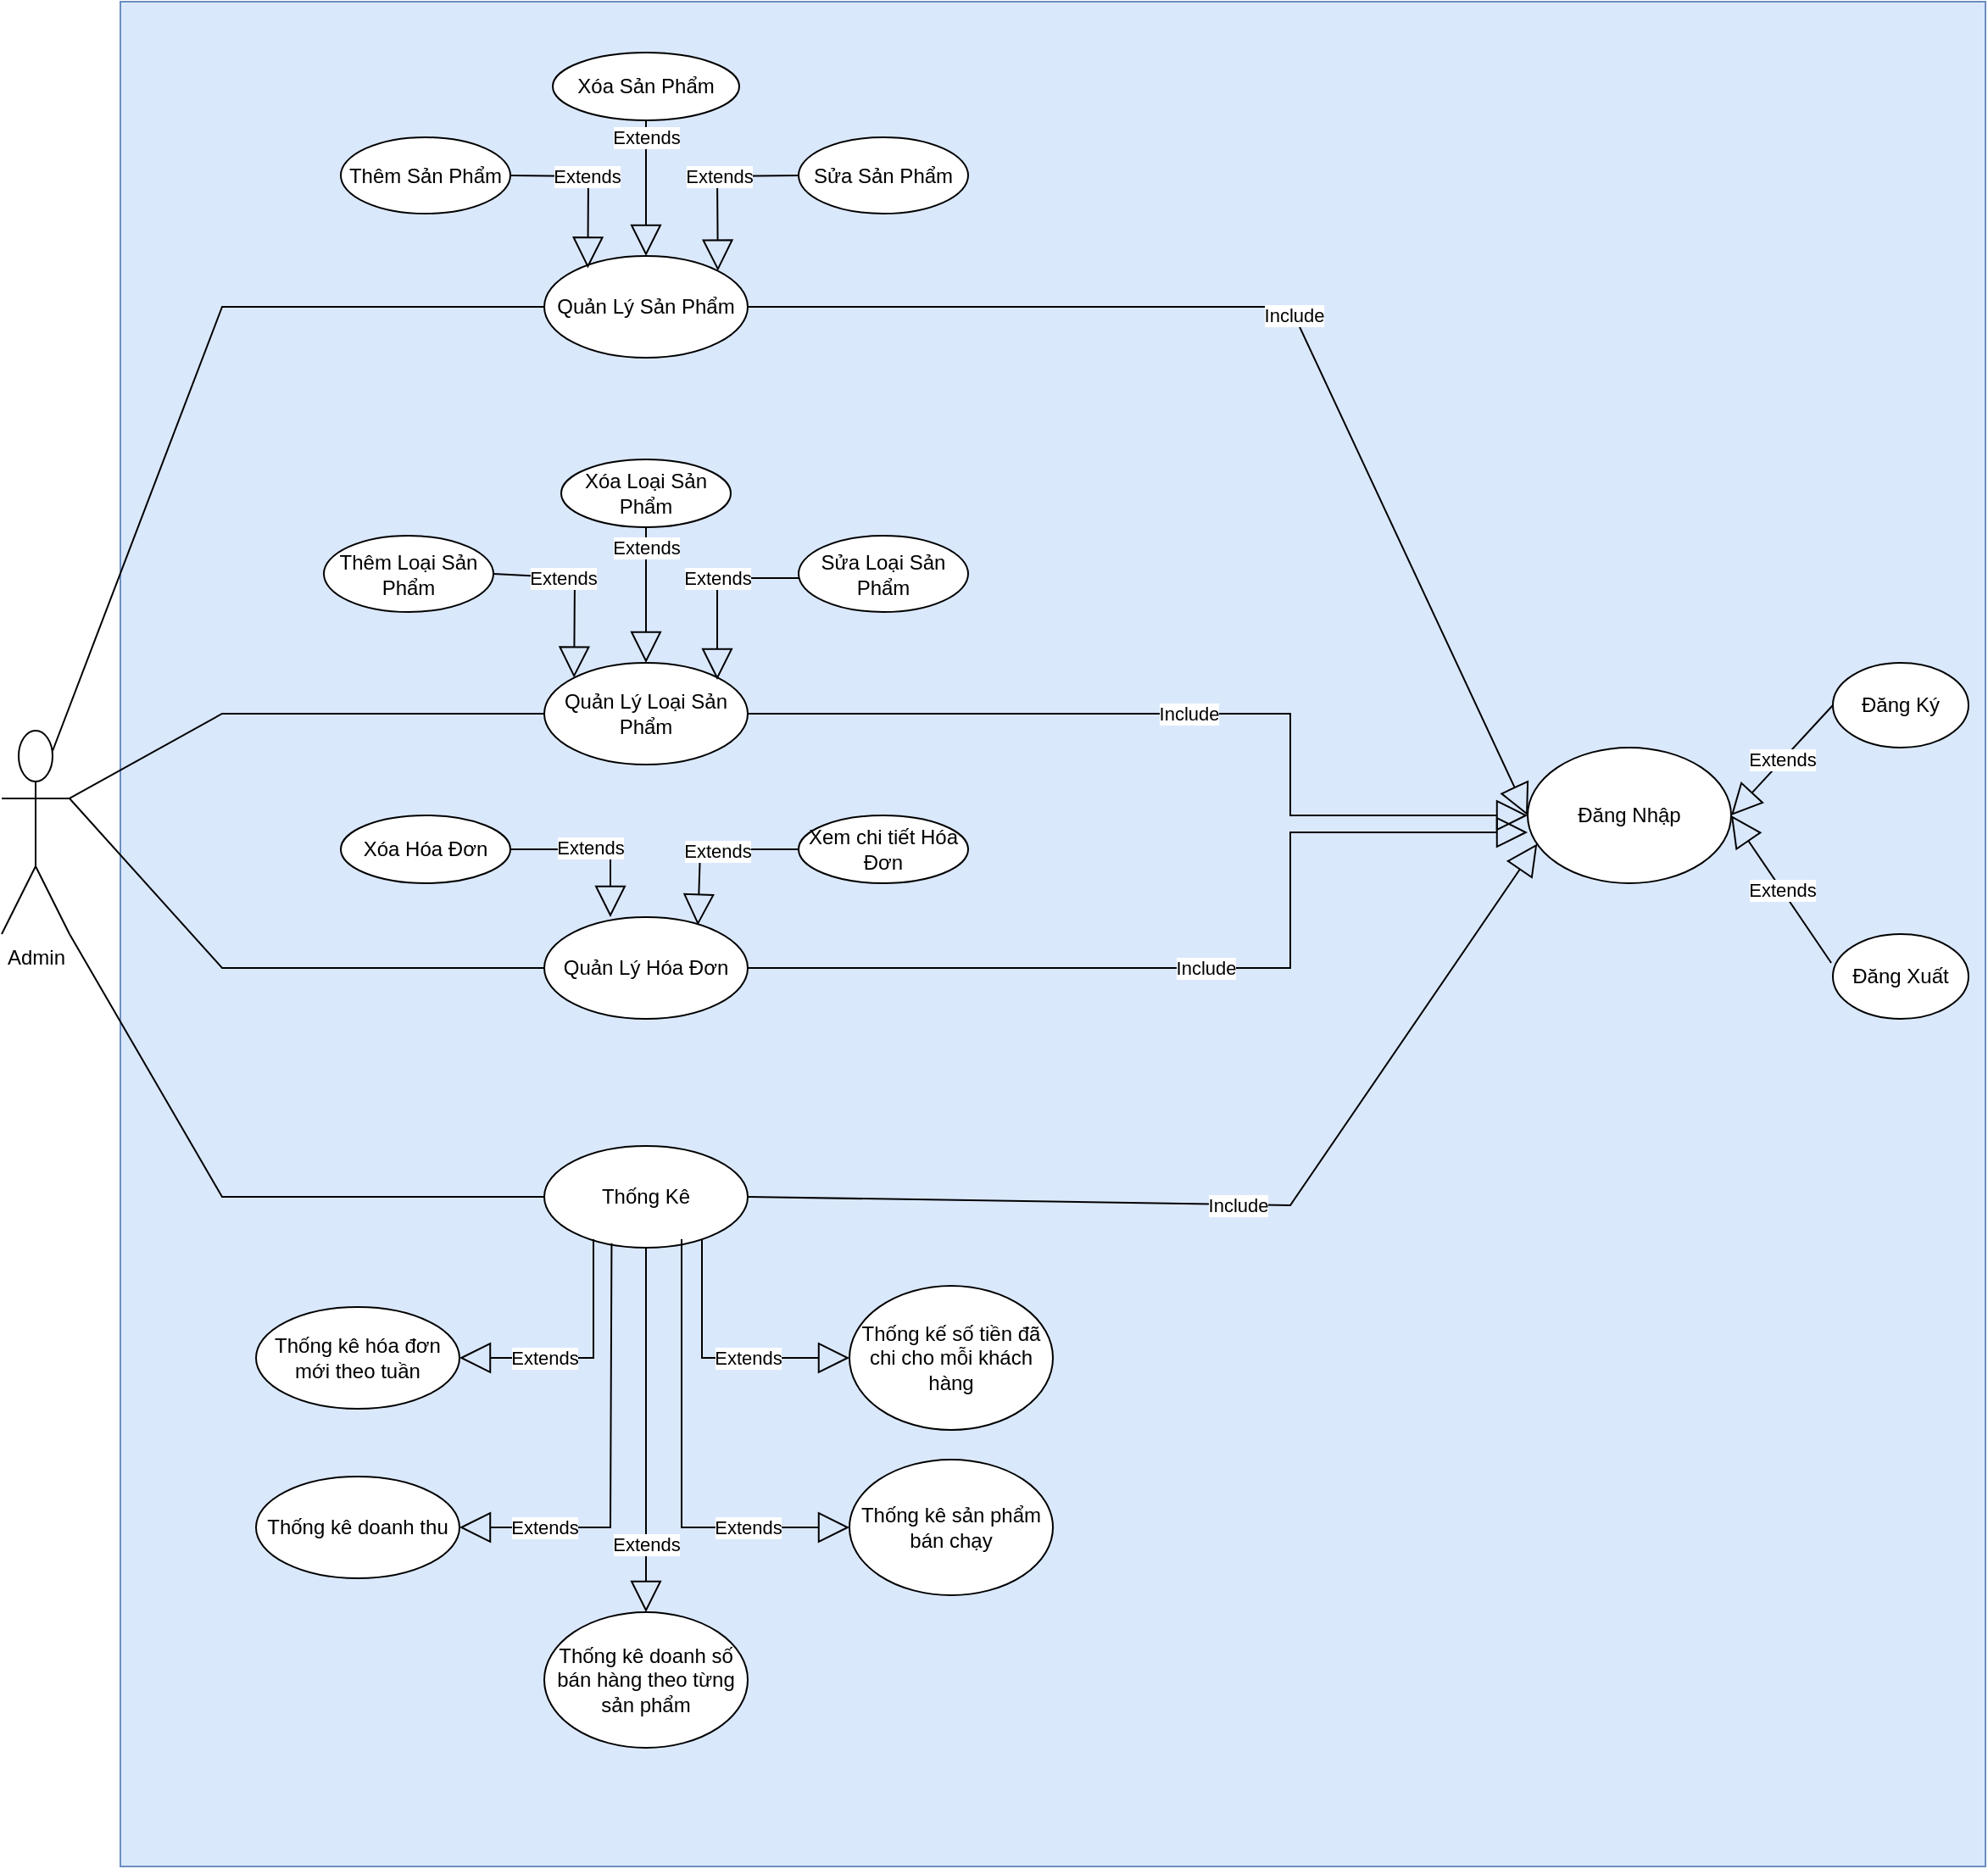 <mxfile version="15.9.4" type="github" pages="2">
  <diagram id="HaQmwH3HXjexHFU-qfym" name="Admin">
    <mxGraphModel grid="1" gridSize="10" guides="1" tooltips="1" connect="1" arrows="1" page="1" fold="1" pageScale="1" pageWidth="827" pageHeight="1169" math="0" shadow="0">
      <root>
        <mxCell id="0" />
        <mxCell id="1" parent="0" />
        <mxCell id="b2a4z9m1obHcHkiUkjJr-1" value="" style="whiteSpace=wrap;html=1;aspect=fixed;fillColor=#dae8fc;strokeColor=#6c8ebf;" vertex="1" parent="1">
          <mxGeometry x="80" y="-140" width="1100" height="1100" as="geometry" />
        </mxCell>
        <mxCell id="2sSeKBzKPZfeEy6mwuEM-1" value="Admin" style="shape=umlActor;verticalLabelPosition=bottom;verticalAlign=top;html=1;outlineConnect=0;" vertex="1" parent="1">
          <mxGeometry x="10" y="290" width="40" height="120" as="geometry" />
        </mxCell>
        <mxCell id="2sSeKBzKPZfeEy6mwuEM-2" value="Quản Lý Sản Phẩm" style="ellipse;whiteSpace=wrap;html=1;" vertex="1" parent="1">
          <mxGeometry x="330" y="10" width="120" height="60" as="geometry" />
        </mxCell>
        <mxCell id="2sSeKBzKPZfeEy6mwuEM-3" value="Xóa Sản Phẩm" style="ellipse;whiteSpace=wrap;html=1;" vertex="1" parent="1">
          <mxGeometry x="335" y="-110" width="110" height="40" as="geometry" />
        </mxCell>
        <mxCell id="2sSeKBzKPZfeEy6mwuEM-4" value="Extends" style="endArrow=block;endSize=16;endFill=0;html=1;rounded=0;exitX=0.5;exitY=1;exitDx=0;exitDy=0;entryX=0.5;entryY=0;entryDx=0;entryDy=0;" edge="1" parent="1" source="2sSeKBzKPZfeEy6mwuEM-3" target="2sSeKBzKPZfeEy6mwuEM-2">
          <mxGeometry x="-0.75" width="160" relative="1" as="geometry">
            <mxPoint x="460" y="110" as="sourcePoint" />
            <mxPoint x="620" y="110" as="targetPoint" />
            <mxPoint as="offset" />
          </mxGeometry>
        </mxCell>
        <mxCell id="2sSeKBzKPZfeEy6mwuEM-5" value="Quản Lý Loại Sản Phẩm" style="ellipse;whiteSpace=wrap;html=1;" vertex="1" parent="1">
          <mxGeometry x="330" y="250" width="120" height="60" as="geometry" />
        </mxCell>
        <mxCell id="2sSeKBzKPZfeEy6mwuEM-6" value="Sửa Loại Sản Phẩm" style="ellipse;whiteSpace=wrap;html=1;" vertex="1" parent="1">
          <mxGeometry x="480" y="175" width="100" height="45" as="geometry" />
        </mxCell>
        <mxCell id="2sSeKBzKPZfeEy6mwuEM-7" value="Extends" style="endArrow=block;endSize=16;endFill=0;html=1;rounded=0;" edge="1" parent="1">
          <mxGeometry x="-0.111" width="160" relative="1" as="geometry">
            <mxPoint x="480" y="200" as="sourcePoint" />
            <mxPoint x="432" y="260" as="targetPoint" />
            <Array as="points">
              <mxPoint x="432" y="200" />
            </Array>
            <mxPoint as="offset" />
          </mxGeometry>
        </mxCell>
        <mxCell id="2sSeKBzKPZfeEy6mwuEM-8" value="Thêm Loại Sản Phẩm" style="ellipse;whiteSpace=wrap;html=1;" vertex="1" parent="1">
          <mxGeometry x="200" y="175" width="100" height="45" as="geometry" />
        </mxCell>
        <mxCell id="2sSeKBzKPZfeEy6mwuEM-9" value="Extends" style="endArrow=block;endSize=16;endFill=0;html=1;rounded=0;exitX=1;exitY=0.5;exitDx=0;exitDy=0;entryX=0;entryY=0;entryDx=0;entryDy=0;" edge="1" parent="1" source="2sSeKBzKPZfeEy6mwuEM-8" target="2sSeKBzKPZfeEy6mwuEM-5">
          <mxGeometry x="-0.223" width="160" relative="1" as="geometry">
            <mxPoint x="460" y="350" as="sourcePoint" />
            <mxPoint x="347.574" y="261.716" as="targetPoint" />
            <Array as="points">
              <mxPoint x="348" y="200" />
            </Array>
            <mxPoint as="offset" />
          </mxGeometry>
        </mxCell>
        <mxCell id="2sSeKBzKPZfeEy6mwuEM-10" value="Xóa Loại Sản Phẩm" style="ellipse;whiteSpace=wrap;html=1;" vertex="1" parent="1">
          <mxGeometry x="340" y="130" width="100" height="40" as="geometry" />
        </mxCell>
        <mxCell id="2sSeKBzKPZfeEy6mwuEM-11" value="Extends" style="endArrow=block;endSize=16;endFill=0;html=1;rounded=0;exitX=0.5;exitY=1;exitDx=0;exitDy=0;" edge="1" parent="1" source="2sSeKBzKPZfeEy6mwuEM-10">
          <mxGeometry x="-0.714" width="160" relative="1" as="geometry">
            <mxPoint x="460" y="400" as="sourcePoint" />
            <mxPoint x="390" y="250" as="targetPoint" />
            <mxPoint as="offset" />
          </mxGeometry>
        </mxCell>
        <mxCell id="2sSeKBzKPZfeEy6mwuEM-12" value="Extends" style="endArrow=block;endSize=16;endFill=0;html=1;rounded=0;exitX=1;exitY=0.5;exitDx=0;exitDy=0;entryX=0.214;entryY=0.12;entryDx=0;entryDy=0;entryPerimeter=0;" edge="1" parent="1" source="2sSeKBzKPZfeEy6mwuEM-13" target="2sSeKBzKPZfeEy6mwuEM-2">
          <mxGeometry x="-0.088" width="160" relative="1" as="geometry">
            <mxPoint x="460" y="105" as="sourcePoint" />
            <mxPoint x="347.574" y="13.787" as="targetPoint" />
            <Array as="points">
              <mxPoint x="356" y="-37" />
            </Array>
            <mxPoint as="offset" />
          </mxGeometry>
        </mxCell>
        <mxCell id="2sSeKBzKPZfeEy6mwuEM-13" value="Thêm Sản Phẩm" style="ellipse;whiteSpace=wrap;html=1;" vertex="1" parent="1">
          <mxGeometry x="210" y="-60" width="100" height="45" as="geometry" />
        </mxCell>
        <mxCell id="2sSeKBzKPZfeEy6mwuEM-14" value="Extends" style="endArrow=block;endSize=16;endFill=0;html=1;rounded=0;entryX=1;entryY=0;entryDx=0;entryDy=0;exitX=0;exitY=0.5;exitDx=0;exitDy=0;" edge="1" parent="1" source="2sSeKBzKPZfeEy6mwuEM-15" target="2sSeKBzKPZfeEy6mwuEM-2">
          <mxGeometry x="-0.083" width="160" relative="1" as="geometry">
            <mxPoint x="508" y="-25" as="sourcePoint" />
            <mxPoint x="440" y="35" as="targetPoint" />
            <Array as="points">
              <mxPoint x="432" y="-37" />
            </Array>
            <mxPoint as="offset" />
          </mxGeometry>
        </mxCell>
        <mxCell id="2sSeKBzKPZfeEy6mwuEM-15" value="Sửa Sản Phẩm" style="ellipse;whiteSpace=wrap;html=1;" vertex="1" parent="1">
          <mxGeometry x="480" y="-60" width="100" height="45" as="geometry" />
        </mxCell>
        <mxCell id="2sSeKBzKPZfeEy6mwuEM-16" value="Quản Lý Hóa Đơn" style="ellipse;whiteSpace=wrap;html=1;" vertex="1" parent="1">
          <mxGeometry x="330" y="400" width="120" height="60" as="geometry" />
        </mxCell>
        <mxCell id="2sSeKBzKPZfeEy6mwuEM-17" value="Xóa Hóa Đơn" style="ellipse;whiteSpace=wrap;html=1;" vertex="1" parent="1">
          <mxGeometry x="210" y="340" width="100" height="40" as="geometry" />
        </mxCell>
        <mxCell id="2sSeKBzKPZfeEy6mwuEM-18" value="Extends" style="endArrow=block;endSize=16;endFill=0;html=1;rounded=0;exitX=1;exitY=0.5;exitDx=0;exitDy=0;" edge="1" parent="1" source="2sSeKBzKPZfeEy6mwuEM-17">
          <mxGeometry x="-0.064" y="1" width="160" relative="1" as="geometry">
            <mxPoint x="320" y="350" as="sourcePoint" />
            <mxPoint x="369" y="400" as="targetPoint" />
            <Array as="points">
              <mxPoint x="369" y="360" />
            </Array>
            <mxPoint as="offset" />
          </mxGeometry>
        </mxCell>
        <mxCell id="2sSeKBzKPZfeEy6mwuEM-19" value="Xem chi tiết Hóa Đơn" style="ellipse;whiteSpace=wrap;html=1;" vertex="1" parent="1">
          <mxGeometry x="480" y="340" width="100" height="40" as="geometry" />
        </mxCell>
        <mxCell id="2sSeKBzKPZfeEy6mwuEM-20" value="Extends" style="endArrow=block;endSize=16;endFill=0;html=1;rounded=0;entryX=0.755;entryY=0.08;entryDx=0;entryDy=0;entryPerimeter=0;exitX=0;exitY=0.5;exitDx=0;exitDy=0;" edge="1" parent="1" source="2sSeKBzKPZfeEy6mwuEM-19" target="2sSeKBzKPZfeEy6mwuEM-16">
          <mxGeometry x="-0.064" y="1" width="160" relative="1" as="geometry">
            <mxPoint x="345" y="370" as="sourcePoint" />
            <mxPoint x="379" y="413.9" as="targetPoint" />
            <Array as="points">
              <mxPoint x="422" y="360" />
            </Array>
            <mxPoint as="offset" />
          </mxGeometry>
        </mxCell>
        <mxCell id="2sSeKBzKPZfeEy6mwuEM-21" value="Thống Kê" style="ellipse;whiteSpace=wrap;html=1;" vertex="1" parent="1">
          <mxGeometry x="330" y="535" width="120" height="60" as="geometry" />
        </mxCell>
        <mxCell id="2sSeKBzKPZfeEy6mwuEM-22" value="Thống kê hóa đơn mới theo tuần" style="ellipse;whiteSpace=wrap;html=1;" vertex="1" parent="1">
          <mxGeometry x="160" y="630" width="120" height="60" as="geometry" />
        </mxCell>
        <mxCell id="2sSeKBzKPZfeEy6mwuEM-23" value="Thống kê doanh thu" style="ellipse;whiteSpace=wrap;html=1;" vertex="1" parent="1">
          <mxGeometry x="160" y="730" width="120" height="60" as="geometry" />
        </mxCell>
        <mxCell id="2sSeKBzKPZfeEy6mwuEM-24" value="Thống kê doanh số bán hàng theo từng sản phẩm" style="ellipse;whiteSpace=wrap;html=1;" vertex="1" parent="1">
          <mxGeometry x="330" y="810" width="120" height="80" as="geometry" />
        </mxCell>
        <mxCell id="2sSeKBzKPZfeEy6mwuEM-25" value="Thống kế số tiền đã chi cho mỗi khách hàng" style="ellipse;whiteSpace=wrap;html=1;" vertex="1" parent="1">
          <mxGeometry x="510" y="617.5" width="120" height="85" as="geometry" />
        </mxCell>
        <mxCell id="2sSeKBzKPZfeEy6mwuEM-26" value="Thống kê sản phẩm bán chạy" style="ellipse;whiteSpace=wrap;html=1;" vertex="1" parent="1">
          <mxGeometry x="510" y="720" width="120" height="80" as="geometry" />
        </mxCell>
        <mxCell id="2sSeKBzKPZfeEy6mwuEM-27" value="Extends" style="endArrow=block;endSize=16;endFill=0;html=1;rounded=0;entryX=1;entryY=0.5;entryDx=0;entryDy=0;" edge="1" parent="1" target="2sSeKBzKPZfeEy6mwuEM-22">
          <mxGeometry x="0.329" width="160" relative="1" as="geometry">
            <mxPoint x="359" y="590" as="sourcePoint" />
            <mxPoint x="359" y="657.5" as="targetPoint" />
            <Array as="points">
              <mxPoint x="359" y="660" />
            </Array>
            <mxPoint as="offset" />
          </mxGeometry>
        </mxCell>
        <mxCell id="2sSeKBzKPZfeEy6mwuEM-28" value="Extends" style="endArrow=block;endSize=16;endFill=0;html=1;rounded=0;entryX=1;entryY=0.5;entryDx=0;entryDy=0;exitX=0.331;exitY=0.956;exitDx=0;exitDy=0;exitPerimeter=0;" edge="1" parent="1" source="2sSeKBzKPZfeEy6mwuEM-21" target="2sSeKBzKPZfeEy6mwuEM-23">
          <mxGeometry x="0.61" width="160" relative="1" as="geometry">
            <mxPoint x="370" y="600" as="sourcePoint" />
            <mxPoint x="290" y="670" as="targetPoint" />
            <Array as="points">
              <mxPoint x="369" y="760" />
            </Array>
            <mxPoint as="offset" />
          </mxGeometry>
        </mxCell>
        <mxCell id="2sSeKBzKPZfeEy6mwuEM-29" value="Extends" style="endArrow=block;endSize=16;endFill=0;html=1;rounded=0;entryX=0;entryY=0.5;entryDx=0;entryDy=0;" edge="1" parent="1" target="2sSeKBzKPZfeEy6mwuEM-25">
          <mxGeometry x="0.236" width="160" relative="1" as="geometry">
            <mxPoint x="423" y="590" as="sourcePoint" />
            <mxPoint x="290" y="670" as="targetPoint" />
            <Array as="points">
              <mxPoint x="423" y="660" />
            </Array>
            <mxPoint as="offset" />
          </mxGeometry>
        </mxCell>
        <mxCell id="2sSeKBzKPZfeEy6mwuEM-30" value="Extends" style="endArrow=block;endSize=16;endFill=0;html=1;rounded=0;entryX=0;entryY=0.5;entryDx=0;entryDy=0;" edge="1" parent="1" target="2sSeKBzKPZfeEy6mwuEM-26">
          <mxGeometry x="0.554" width="160" relative="1" as="geometry">
            <mxPoint x="411" y="590" as="sourcePoint" />
            <mxPoint x="520" y="670" as="targetPoint" />
            <Array as="points">
              <mxPoint x="411" y="760" />
            </Array>
            <mxPoint as="offset" />
          </mxGeometry>
        </mxCell>
        <mxCell id="2sSeKBzKPZfeEy6mwuEM-31" value="Extends" style="endArrow=block;endSize=16;endFill=0;html=1;rounded=0;exitX=0.5;exitY=1;exitDx=0;exitDy=0;entryX=0.5;entryY=0;entryDx=0;entryDy=0;" edge="1" parent="1" source="2sSeKBzKPZfeEy6mwuEM-21" target="2sSeKBzKPZfeEy6mwuEM-24">
          <mxGeometry x="0.628" width="160" relative="1" as="geometry">
            <mxPoint x="450" y="760" as="sourcePoint" />
            <mxPoint x="391.84" y="805.68" as="targetPoint" />
            <mxPoint as="offset" />
          </mxGeometry>
        </mxCell>
        <mxCell id="2sSeKBzKPZfeEy6mwuEM-32" value="Đăng Nhập" style="ellipse;whiteSpace=wrap;html=1;" vertex="1" parent="1">
          <mxGeometry x="910" y="300" width="120" height="80" as="geometry" />
        </mxCell>
        <mxCell id="2sSeKBzKPZfeEy6mwuEM-33" value="Đăng Ký" style="ellipse;whiteSpace=wrap;html=1;" vertex="1" parent="1">
          <mxGeometry x="1090" y="250" width="80" height="50" as="geometry" />
        </mxCell>
        <mxCell id="2sSeKBzKPZfeEy6mwuEM-34" value="Đăng Xuất" style="ellipse;whiteSpace=wrap;html=1;" vertex="1" parent="1">
          <mxGeometry x="1090" y="410" width="80" height="50" as="geometry" />
        </mxCell>
        <mxCell id="2sSeKBzKPZfeEy6mwuEM-35" value="Include" style="endArrow=block;endSize=16;endFill=0;html=1;rounded=0;exitX=1;exitY=0.5;exitDx=0;exitDy=0;entryX=0;entryY=0.5;entryDx=0;entryDy=0;" edge="1" parent="1" source="2sSeKBzKPZfeEy6mwuEM-5" target="2sSeKBzKPZfeEy6mwuEM-32">
          <mxGeometry width="160" relative="1" as="geometry">
            <mxPoint x="460" y="330" as="sourcePoint" />
            <mxPoint x="890" y="280" as="targetPoint" />
            <Array as="points">
              <mxPoint x="770" y="280" />
              <mxPoint x="770" y="340" />
            </Array>
          </mxGeometry>
        </mxCell>
        <mxCell id="2sSeKBzKPZfeEy6mwuEM-36" value="Include" style="endArrow=block;endSize=16;endFill=0;html=1;rounded=0;exitX=1;exitY=0.5;exitDx=0;exitDy=0;" edge="1" parent="1">
          <mxGeometry width="160" relative="1" as="geometry">
            <mxPoint x="450" y="40" as="sourcePoint" />
            <mxPoint x="910" y="340" as="targetPoint" />
            <Array as="points">
              <mxPoint x="770" y="40" />
            </Array>
          </mxGeometry>
        </mxCell>
        <mxCell id="2sSeKBzKPZfeEy6mwuEM-37" value="Include" style="endArrow=block;endSize=16;endFill=0;html=1;rounded=0;exitX=1;exitY=0.5;exitDx=0;exitDy=0;" edge="1" parent="1" source="2sSeKBzKPZfeEy6mwuEM-16">
          <mxGeometry width="160" relative="1" as="geometry">
            <mxPoint x="460" y="290" as="sourcePoint" />
            <mxPoint x="910" y="350" as="targetPoint" />
            <Array as="points">
              <mxPoint x="770" y="430" />
              <mxPoint x="770" y="350" />
            </Array>
          </mxGeometry>
        </mxCell>
        <mxCell id="2sSeKBzKPZfeEy6mwuEM-38" value="Include" style="endArrow=block;endSize=16;endFill=0;html=1;rounded=0;exitX=1;exitY=0.5;exitDx=0;exitDy=0;entryX=0.047;entryY=0.71;entryDx=0;entryDy=0;entryPerimeter=0;" edge="1" parent="1" source="2sSeKBzKPZfeEy6mwuEM-21" target="2sSeKBzKPZfeEy6mwuEM-32">
          <mxGeometry width="160" relative="1" as="geometry">
            <mxPoint x="460" y="50" as="sourcePoint" />
            <mxPoint x="920" y="350" as="targetPoint" />
            <Array as="points">
              <mxPoint x="770" y="570" />
            </Array>
          </mxGeometry>
        </mxCell>
        <mxCell id="2sSeKBzKPZfeEy6mwuEM-39" value="Extends" style="endArrow=block;endSize=16;endFill=0;html=1;rounded=0;exitX=0;exitY=0.5;exitDx=0;exitDy=0;entryX=1;entryY=0.5;entryDx=0;entryDy=0;entryPerimeter=0;" edge="1" parent="1" source="2sSeKBzKPZfeEy6mwuEM-33" target="2sSeKBzKPZfeEy6mwuEM-32">
          <mxGeometry width="160" relative="1" as="geometry">
            <mxPoint x="460" y="740" as="sourcePoint" />
            <mxPoint x="620" y="740" as="targetPoint" />
          </mxGeometry>
        </mxCell>
        <mxCell id="2sSeKBzKPZfeEy6mwuEM-40" value="Extends" style="endArrow=block;endSize=16;endFill=0;html=1;rounded=0;exitX=-0.012;exitY=0.34;exitDx=0;exitDy=0;entryX=1;entryY=0.5;entryDx=0;entryDy=0;exitPerimeter=0;" edge="1" parent="1" source="2sSeKBzKPZfeEy6mwuEM-34" target="2sSeKBzKPZfeEy6mwuEM-32">
          <mxGeometry width="160" relative="1" as="geometry">
            <mxPoint x="1100" y="285" as="sourcePoint" />
            <mxPoint x="1040" y="350" as="targetPoint" />
          </mxGeometry>
        </mxCell>
        <mxCell id="FUVvX2TOFJs-rZoYn1ly-3" value="" style="endArrow=none;html=1;rounded=0;strokeColor=default;exitX=0.75;exitY=0.1;exitDx=0;exitDy=0;exitPerimeter=0;entryX=0;entryY=0.5;entryDx=0;entryDy=0;" edge="1" parent="1" source="2sSeKBzKPZfeEy6mwuEM-1" target="2sSeKBzKPZfeEy6mwuEM-2">
          <mxGeometry width="50" height="50" relative="1" as="geometry">
            <mxPoint x="580" y="500" as="sourcePoint" />
            <mxPoint x="630" y="450" as="targetPoint" />
            <Array as="points">
              <mxPoint x="140" y="40" />
            </Array>
          </mxGeometry>
        </mxCell>
        <mxCell id="FUVvX2TOFJs-rZoYn1ly-5" value="" style="endArrow=none;html=1;rounded=0;strokeColor=default;entryX=0;entryY=0.5;entryDx=0;entryDy=0;exitX=1;exitY=0.333;exitDx=0;exitDy=0;exitPerimeter=0;" edge="1" parent="1" source="2sSeKBzKPZfeEy6mwuEM-1" target="2sSeKBzKPZfeEy6mwuEM-5">
          <mxGeometry width="50" height="50" relative="1" as="geometry">
            <mxPoint x="100" y="320" as="sourcePoint" />
            <mxPoint x="630" y="450" as="targetPoint" />
            <Array as="points">
              <mxPoint x="140" y="280" />
            </Array>
          </mxGeometry>
        </mxCell>
        <mxCell id="FUVvX2TOFJs-rZoYn1ly-6" value="" style="endArrow=none;html=1;rounded=0;strokeColor=default;entryX=0;entryY=0.5;entryDx=0;entryDy=0;" edge="1" parent="1" target="2sSeKBzKPZfeEy6mwuEM-16">
          <mxGeometry width="50" height="50" relative="1" as="geometry">
            <mxPoint x="50" y="330" as="sourcePoint" />
            <mxPoint x="630" y="450" as="targetPoint" />
            <Array as="points">
              <mxPoint x="140" y="430" />
            </Array>
          </mxGeometry>
        </mxCell>
        <mxCell id="FUVvX2TOFJs-rZoYn1ly-7" value="" style="endArrow=none;html=1;rounded=0;strokeColor=default;exitX=1;exitY=1;exitDx=0;exitDy=0;exitPerimeter=0;entryX=0;entryY=0.5;entryDx=0;entryDy=0;" edge="1" parent="1" source="2sSeKBzKPZfeEy6mwuEM-1" target="2sSeKBzKPZfeEy6mwuEM-21">
          <mxGeometry width="50" height="50" relative="1" as="geometry">
            <mxPoint x="580" y="500" as="sourcePoint" />
            <mxPoint x="630" y="450" as="targetPoint" />
            <Array as="points">
              <mxPoint x="140" y="565" />
            </Array>
          </mxGeometry>
        </mxCell>
      </root>
    </mxGraphModel>
  </diagram>
  <diagram id="tFsubV8nG7XR1WXdBprO" name="User">
    <mxGraphModel dx="1105" dy="705" grid="1" gridSize="10" guides="1" tooltips="1" connect="1" arrows="1" fold="1" page="1" pageScale="1" pageWidth="827" pageHeight="1169" math="0" shadow="0">
      <root>
        <mxCell id="M_7yzRCeP24yzsqzJ35s-0" />
        <mxCell id="M_7yzRCeP24yzsqzJ35s-1" parent="M_7yzRCeP24yzsqzJ35s-0" />
        <mxCell id="M_7yzRCeP24yzsqzJ35s-2" value="User" style="shape=umlActor;verticalLabelPosition=bottom;verticalAlign=top;html=1;outlineConnect=0;" parent="M_7yzRCeP24yzsqzJ35s-1" vertex="1">
          <mxGeometry x="20" y="210" width="50" height="160" as="geometry" />
        </mxCell>
        <mxCell id="M_7yzRCeP24yzsqzJ35s-3" value="Đăng nhập" style="ellipse;whiteSpace=wrap;html=1;" parent="M_7yzRCeP24yzsqzJ35s-1" vertex="1">
          <mxGeometry x="810" y="290" width="130" height="50" as="geometry" />
        </mxCell>
        <mxCell id="M_7yzRCeP24yzsqzJ35s-4" value="Đăng ký" style="ellipse;whiteSpace=wrap;html=1;" parent="M_7yzRCeP24yzsqzJ35s-1" vertex="1">
          <mxGeometry x="1000" y="240" width="80" height="40" as="geometry" />
        </mxCell>
        <mxCell id="M_7yzRCeP24yzsqzJ35s-7" value="Tìm kiếm sản phẩm" style="ellipse;whiteSpace=wrap;html=1;" parent="M_7yzRCeP24yzsqzJ35s-1" vertex="1">
          <mxGeometry x="360" y="80" width="120" height="50" as="geometry" />
        </mxCell>
        <mxCell id="M_7yzRCeP24yzsqzJ35s-8" value="Đăng xuất" style="ellipse;whiteSpace=wrap;html=1;" parent="M_7yzRCeP24yzsqzJ35s-1" vertex="1">
          <mxGeometry x="1000" y="360" width="80" height="50" as="geometry" />
        </mxCell>
        <mxCell id="M_7yzRCeP24yzsqzJ35s-11" value="Tìm kiếm cơ bản" style="ellipse;whiteSpace=wrap;html=1;" parent="M_7yzRCeP24yzsqzJ35s-1" vertex="1">
          <mxGeometry x="240" width="90" height="50" as="geometry" />
        </mxCell>
        <mxCell id="M_7yzRCeP24yzsqzJ35s-12" value="Tìm kiếm nâng cao" style="ellipse;whiteSpace=wrap;html=1;" parent="M_7yzRCeP24yzsqzJ35s-1" vertex="1">
          <mxGeometry x="510" width="90" height="50" as="geometry" />
        </mxCell>
        <mxCell id="M_7yzRCeP24yzsqzJ35s-17" value="Quản lý giỏ hàng" style="ellipse;whiteSpace=wrap;html=1;" parent="M_7yzRCeP24yzsqzJ35s-1" vertex="1">
          <mxGeometry x="360" y="290" width="120" height="50" as="geometry" />
        </mxCell>
        <mxCell id="M_7yzRCeP24yzsqzJ35s-18" value="Thêm giỏ hàng" style="ellipse;whiteSpace=wrap;html=1;" parent="M_7yzRCeP24yzsqzJ35s-1" vertex="1">
          <mxGeometry x="270" y="200" width="90" height="50" as="geometry" />
        </mxCell>
        <mxCell id="M_7yzRCeP24yzsqzJ35s-19" value="Sửa giỏ hàng" style="ellipse;whiteSpace=wrap;html=1;" parent="M_7yzRCeP24yzsqzJ35s-1" vertex="1">
          <mxGeometry x="372.5" y="140" width="95" height="50" as="geometry" />
        </mxCell>
        <mxCell id="M_7yzRCeP24yzsqzJ35s-20" value="Xóa giỏ hàng" style="ellipse;whiteSpace=wrap;html=1;" parent="M_7yzRCeP24yzsqzJ35s-1" vertex="1">
          <mxGeometry x="480" y="200" width="90" height="50" as="geometry" />
        </mxCell>
        <mxCell id="M_7yzRCeP24yzsqzJ35s-21" value="Xóa một sản phẩm" style="ellipse;whiteSpace=wrap;html=1;" parent="M_7yzRCeP24yzsqzJ35s-1" vertex="1">
          <mxGeometry x="650" y="110" width="80" height="50" as="geometry" />
        </mxCell>
        <mxCell id="M_7yzRCeP24yzsqzJ35s-22" value="Xóa toàn bộ" style="ellipse;whiteSpace=wrap;html=1;" parent="M_7yzRCeP24yzsqzJ35s-1" vertex="1">
          <mxGeometry x="650" y="200" width="80" height="50" as="geometry" />
        </mxCell>
        <mxCell id="M_7yzRCeP24yzsqzJ35s-33" value="" style="endArrow=none;html=1;rounded=0;exitX=1;exitY=0.333;exitDx=0;exitDy=0;exitPerimeter=0;entryX=0;entryY=0.5;entryDx=0;entryDy=0;" parent="M_7yzRCeP24yzsqzJ35s-1" source="M_7yzRCeP24yzsqzJ35s-2" target="M_7yzRCeP24yzsqzJ35s-7" edge="1">
          <mxGeometry width="50" height="50" relative="1" as="geometry">
            <mxPoint x="490" y="240" as="sourcePoint" />
            <mxPoint x="540" y="190" as="targetPoint" />
            <Array as="points">
              <mxPoint x="70" y="105" />
            </Array>
          </mxGeometry>
        </mxCell>
        <mxCell id="M_7yzRCeP24yzsqzJ35s-34" value="" style="endArrow=none;html=1;rounded=0;entryX=0;entryY=0.5;entryDx=0;entryDy=0;" parent="M_7yzRCeP24yzsqzJ35s-1" target="M_7yzRCeP24yzsqzJ35s-17" edge="1">
          <mxGeometry width="50" height="50" relative="1" as="geometry">
            <mxPoint x="80" y="310" as="sourcePoint" />
            <mxPoint x="420" y="190" as="targetPoint" />
          </mxGeometry>
        </mxCell>
        <mxCell id="M_7yzRCeP24yzsqzJ35s-37" value="Quản lý tài khoản cá nhân" style="ellipse;whiteSpace=wrap;html=1;" parent="M_7yzRCeP24yzsqzJ35s-1" vertex="1">
          <mxGeometry x="360" y="470" width="120" height="50" as="geometry" />
        </mxCell>
        <mxCell id="M_7yzRCeP24yzsqzJ35s-38" value="" style="endArrow=none;html=1;rounded=0;exitX=1;exitY=1;exitDx=0;exitDy=0;exitPerimeter=0;entryX=0;entryY=0.5;entryDx=0;entryDy=0;" parent="M_7yzRCeP24yzsqzJ35s-1" source="M_7yzRCeP24yzsqzJ35s-2" target="M_7yzRCeP24yzsqzJ35s-37" edge="1">
          <mxGeometry width="50" height="50" relative="1" as="geometry">
            <mxPoint x="480" y="420" as="sourcePoint" />
            <mxPoint x="160" y="490" as="targetPoint" />
            <Array as="points">
              <mxPoint x="70" y="495" />
            </Array>
          </mxGeometry>
        </mxCell>
        <mxCell id="M_7yzRCeP24yzsqzJ35s-39" value="Sửa thông tin tài khoản" style="ellipse;whiteSpace=wrap;html=1;" parent="M_7yzRCeP24yzsqzJ35s-1" vertex="1">
          <mxGeometry x="365" y="590" width="110" height="50" as="geometry" />
        </mxCell>
        <mxCell id="ZtXPAltGI1jP5yYJAMpN-3" value="Extends" style="endArrow=block;endSize=16;endFill=0;html=1;rounded=0;exitX=0;exitY=0.5;exitDx=0;exitDy=0;entryX=0.766;entryY=0.04;entryDx=0;entryDy=0;entryPerimeter=0;" edge="1" parent="M_7yzRCeP24yzsqzJ35s-1" source="M_7yzRCeP24yzsqzJ35s-12" target="M_7yzRCeP24yzsqzJ35s-7">
          <mxGeometry x="-0.496" y="3" width="160" relative="1" as="geometry">
            <mxPoint x="650" y="250" as="sourcePoint" />
            <mxPoint x="411" y="80" as="targetPoint" />
            <Array as="points">
              <mxPoint x="452" y="25" />
            </Array>
            <mxPoint as="offset" />
          </mxGeometry>
        </mxCell>
        <mxCell id="ZtXPAltGI1jP5yYJAMpN-4" value="Extends" style="endArrow=block;endSize=16;endFill=0;html=1;rounded=0;exitX=1;exitY=0.5;exitDx=0;exitDy=0;" edge="1" parent="M_7yzRCeP24yzsqzJ35s-1" source="M_7yzRCeP24yzsqzJ35s-11">
          <mxGeometry x="-0.333" width="160" relative="1" as="geometry">
            <mxPoint x="519" y="25.65" as="sourcePoint" />
            <mxPoint x="396" y="80" as="targetPoint" />
            <Array as="points">
              <mxPoint x="396" y="26" />
            </Array>
            <mxPoint as="offset" />
          </mxGeometry>
        </mxCell>
        <mxCell id="hlDyA58aFw-7NHZj4wgl-3" value="Extends" style="endArrow=block;endSize=16;endFill=0;html=1;rounded=0;exitX=1;exitY=0.5;exitDx=0;exitDy=0;entryX=0.336;entryY=-0.036;entryDx=0;entryDy=0;entryPerimeter=0;" edge="1" parent="M_7yzRCeP24yzsqzJ35s-1" source="M_7yzRCeP24yzsqzJ35s-18" target="M_7yzRCeP24yzsqzJ35s-17">
          <mxGeometry x="-0.333" width="160" relative="1" as="geometry">
            <mxPoint x="340" y="35" as="sourcePoint" />
            <mxPoint x="406" y="90" as="targetPoint" />
            <Array as="points">
              <mxPoint x="400" y="225" />
            </Array>
            <mxPoint as="offset" />
          </mxGeometry>
        </mxCell>
        <mxCell id="hlDyA58aFw-7NHZj4wgl-5" value="Extends" style="endArrow=block;endSize=16;endFill=0;html=1;rounded=0;exitX=0;exitY=0.5;exitDx=0;exitDy=0;entryX=0.667;entryY=0;entryDx=0;entryDy=0;entryPerimeter=0;" edge="1" parent="M_7yzRCeP24yzsqzJ35s-1" source="M_7yzRCeP24yzsqzJ35s-20" target="M_7yzRCeP24yzsqzJ35s-17">
          <mxGeometry x="-0.333" width="160" relative="1" as="geometry">
            <mxPoint x="370" y="235" as="sourcePoint" />
            <mxPoint x="410.32" y="298.2" as="targetPoint" />
            <Array as="points">
              <mxPoint x="440" y="225" />
            </Array>
            <mxPoint as="offset" />
          </mxGeometry>
        </mxCell>
        <mxCell id="hlDyA58aFw-7NHZj4wgl-6" value="Extends" style="endArrow=block;endSize=16;endFill=0;html=1;rounded=0;strokeColor=default;exitX=0.5;exitY=1;exitDx=0;exitDy=0;" edge="1" parent="M_7yzRCeP24yzsqzJ35s-1" source="M_7yzRCeP24yzsqzJ35s-19" target="M_7yzRCeP24yzsqzJ35s-17">
          <mxGeometry x="-0.8" width="160" relative="1" as="geometry">
            <mxPoint x="480" y="360" as="sourcePoint" />
            <mxPoint x="640" y="360" as="targetPoint" />
            <mxPoint as="offset" />
          </mxGeometry>
        </mxCell>
        <mxCell id="hlDyA58aFw-7NHZj4wgl-7" value="Extends" style="endArrow=block;endSize=16;endFill=0;html=1;rounded=0;strokeColor=default;exitX=0;exitY=0.5;exitDx=0;exitDy=0;entryX=0.5;entryY=0;entryDx=0;entryDy=0;" edge="1" parent="M_7yzRCeP24yzsqzJ35s-1" source="M_7yzRCeP24yzsqzJ35s-21" target="M_7yzRCeP24yzsqzJ35s-20">
          <mxGeometry x="-0.286" y="2" width="160" relative="1" as="geometry">
            <mxPoint x="480" y="360" as="sourcePoint" />
            <mxPoint x="640" y="360" as="targetPoint" />
            <Array as="points">
              <mxPoint x="525" y="135" />
            </Array>
            <mxPoint as="offset" />
          </mxGeometry>
        </mxCell>
        <mxCell id="hlDyA58aFw-7NHZj4wgl-8" value="Extends" style="endArrow=block;endSize=16;endFill=0;html=1;rounded=0;strokeColor=default;exitX=0;exitY=0.5;exitDx=0;exitDy=0;entryX=1;entryY=0.5;entryDx=0;entryDy=0;" edge="1" parent="M_7yzRCeP24yzsqzJ35s-1" source="M_7yzRCeP24yzsqzJ35s-22" target="M_7yzRCeP24yzsqzJ35s-20">
          <mxGeometry x="-0.143" width="160" relative="1" as="geometry">
            <mxPoint x="480" y="360" as="sourcePoint" />
            <mxPoint x="640" y="360" as="targetPoint" />
            <mxPoint as="offset" />
          </mxGeometry>
        </mxCell>
        <mxCell id="hlDyA58aFw-7NHZj4wgl-9" value="Extends" style="endArrow=block;endSize=16;endFill=0;html=1;rounded=0;strokeColor=default;exitX=0.5;exitY=0;exitDx=0;exitDy=0;entryX=0.5;entryY=1;entryDx=0;entryDy=0;" edge="1" parent="M_7yzRCeP24yzsqzJ35s-1" source="M_7yzRCeP24yzsqzJ35s-39" target="M_7yzRCeP24yzsqzJ35s-37">
          <mxGeometry width="160" relative="1" as="geometry">
            <mxPoint x="480" y="470" as="sourcePoint" />
            <mxPoint x="640" y="470" as="targetPoint" />
          </mxGeometry>
        </mxCell>
        <mxCell id="hlDyA58aFw-7NHZj4wgl-10" value="Include" style="endArrow=block;endSize=16;endFill=0;html=1;rounded=0;strokeColor=default;exitX=1;exitY=0.5;exitDx=0;exitDy=0;entryX=0.5;entryY=0;entryDx=0;entryDy=0;" edge="1" parent="M_7yzRCeP24yzsqzJ35s-1" source="M_7yzRCeP24yzsqzJ35s-7" target="M_7yzRCeP24yzsqzJ35s-3">
          <mxGeometry x="0.17" width="160" relative="1" as="geometry">
            <mxPoint x="480" y="360" as="sourcePoint" />
            <mxPoint x="640" y="360" as="targetPoint" />
            <Array as="points">
              <mxPoint x="875" y="105" />
            </Array>
            <mxPoint as="offset" />
          </mxGeometry>
        </mxCell>
        <mxCell id="hlDyA58aFw-7NHZj4wgl-12" value="Include" style="endArrow=block;endSize=16;endFill=0;html=1;rounded=0;strokeColor=default;exitX=1;exitY=0.5;exitDx=0;exitDy=0;entryX=0.5;entryY=1;entryDx=0;entryDy=0;" edge="1" parent="M_7yzRCeP24yzsqzJ35s-1" source="M_7yzRCeP24yzsqzJ35s-37" target="M_7yzRCeP24yzsqzJ35s-3">
          <mxGeometry x="0.17" width="160" relative="1" as="geometry">
            <mxPoint x="490" y="115" as="sourcePoint" />
            <mxPoint x="855" y="280" as="targetPoint" />
            <Array as="points">
              <mxPoint x="875" y="495" />
            </Array>
            <mxPoint as="offset" />
          </mxGeometry>
        </mxCell>
        <mxCell id="hlDyA58aFw-7NHZj4wgl-14" value="Extends" style="endArrow=block;endSize=16;endFill=0;html=1;rounded=0;strokeColor=default;exitX=0;exitY=0.5;exitDx=0;exitDy=0;entryX=0.979;entryY=0.649;entryDx=0;entryDy=0;entryPerimeter=0;" edge="1" parent="M_7yzRCeP24yzsqzJ35s-1" source="M_7yzRCeP24yzsqzJ35s-4" target="M_7yzRCeP24yzsqzJ35s-3">
          <mxGeometry x="-0.415" y="-3" width="160" relative="1" as="geometry">
            <mxPoint x="480" y="360" as="sourcePoint" />
            <mxPoint x="960" y="400" as="targetPoint" />
            <mxPoint as="offset" />
          </mxGeometry>
        </mxCell>
        <mxCell id="hlDyA58aFw-7NHZj4wgl-15" value="Extends" style="endArrow=block;endSize=16;endFill=0;html=1;rounded=0;strokeColor=default;exitX=-0.007;exitY=0.378;exitDx=0;exitDy=0;exitPerimeter=0;entryX=0.979;entryY=0.64;entryDx=0;entryDy=0;entryPerimeter=0;" edge="1" parent="M_7yzRCeP24yzsqzJ35s-1" source="M_7yzRCeP24yzsqzJ35s-8" target="M_7yzRCeP24yzsqzJ35s-3">
          <mxGeometry width="160" relative="1" as="geometry">
            <mxPoint x="1010" y="270" as="sourcePoint" />
            <mxPoint x="940" y="320" as="targetPoint" />
          </mxGeometry>
        </mxCell>
        <mxCell id="hlDyA58aFw-7NHZj4wgl-16" value="Include" style="endArrow=block;endSize=16;endFill=0;html=1;rounded=0;strokeColor=default;exitX=1;exitY=0.5;exitDx=0;exitDy=0;entryX=0;entryY=0.5;entryDx=0;entryDy=0;" edge="1" parent="M_7yzRCeP24yzsqzJ35s-1" source="M_7yzRCeP24yzsqzJ35s-17" target="M_7yzRCeP24yzsqzJ35s-3">
          <mxGeometry width="160" relative="1" as="geometry">
            <mxPoint x="480" y="360" as="sourcePoint" />
            <mxPoint x="640" y="360" as="targetPoint" />
          </mxGeometry>
        </mxCell>
      </root>
    </mxGraphModel>
  </diagram>
</mxfile>
